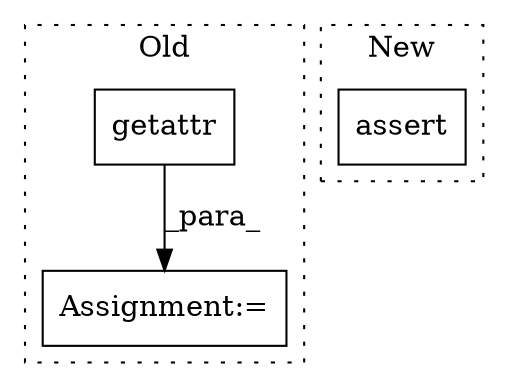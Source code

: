 digraph G {
subgraph cluster0 {
1 [label="getattr" a="32" s="4403,4472" l="8,1" shape="box"];
3 [label="Assignment:=" a="7" s="4402" l="1" shape="box"];
label = "Old";
style="dotted";
}
subgraph cluster1 {
2 [label="assert" a="32" s="4458,4508" l="12,1" shape="box"];
label = "New";
style="dotted";
}
1 -> 3 [label="_para_"];
}